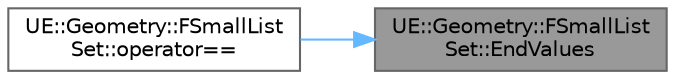 digraph "UE::Geometry::FSmallListSet::EndValues"
{
 // INTERACTIVE_SVG=YES
 // LATEX_PDF_SIZE
  bgcolor="transparent";
  edge [fontname=Helvetica,fontsize=10,labelfontname=Helvetica,labelfontsize=10];
  node [fontname=Helvetica,fontsize=10,shape=box,height=0.2,width=0.4];
  rankdir="RL";
  Node1 [id="Node000001",label="UE::Geometry::FSmallList\lSet::EndValues",height=0.2,width=0.4,color="gray40", fillcolor="grey60", style="filled", fontcolor="black",tooltip=" "];
  Node1 -> Node2 [id="edge1_Node000001_Node000002",dir="back",color="steelblue1",style="solid",tooltip=" "];
  Node2 [id="Node000002",label="UE::Geometry::FSmallList\lSet::operator==",height=0.2,width=0.4,color="grey40", fillcolor="white", style="filled",URL="$d0/d42/classUE_1_1Geometry_1_1FSmallListSet.html#a4eb3a2cf49cf30ec903269d5b51fb66c",tooltip=" "];
}
